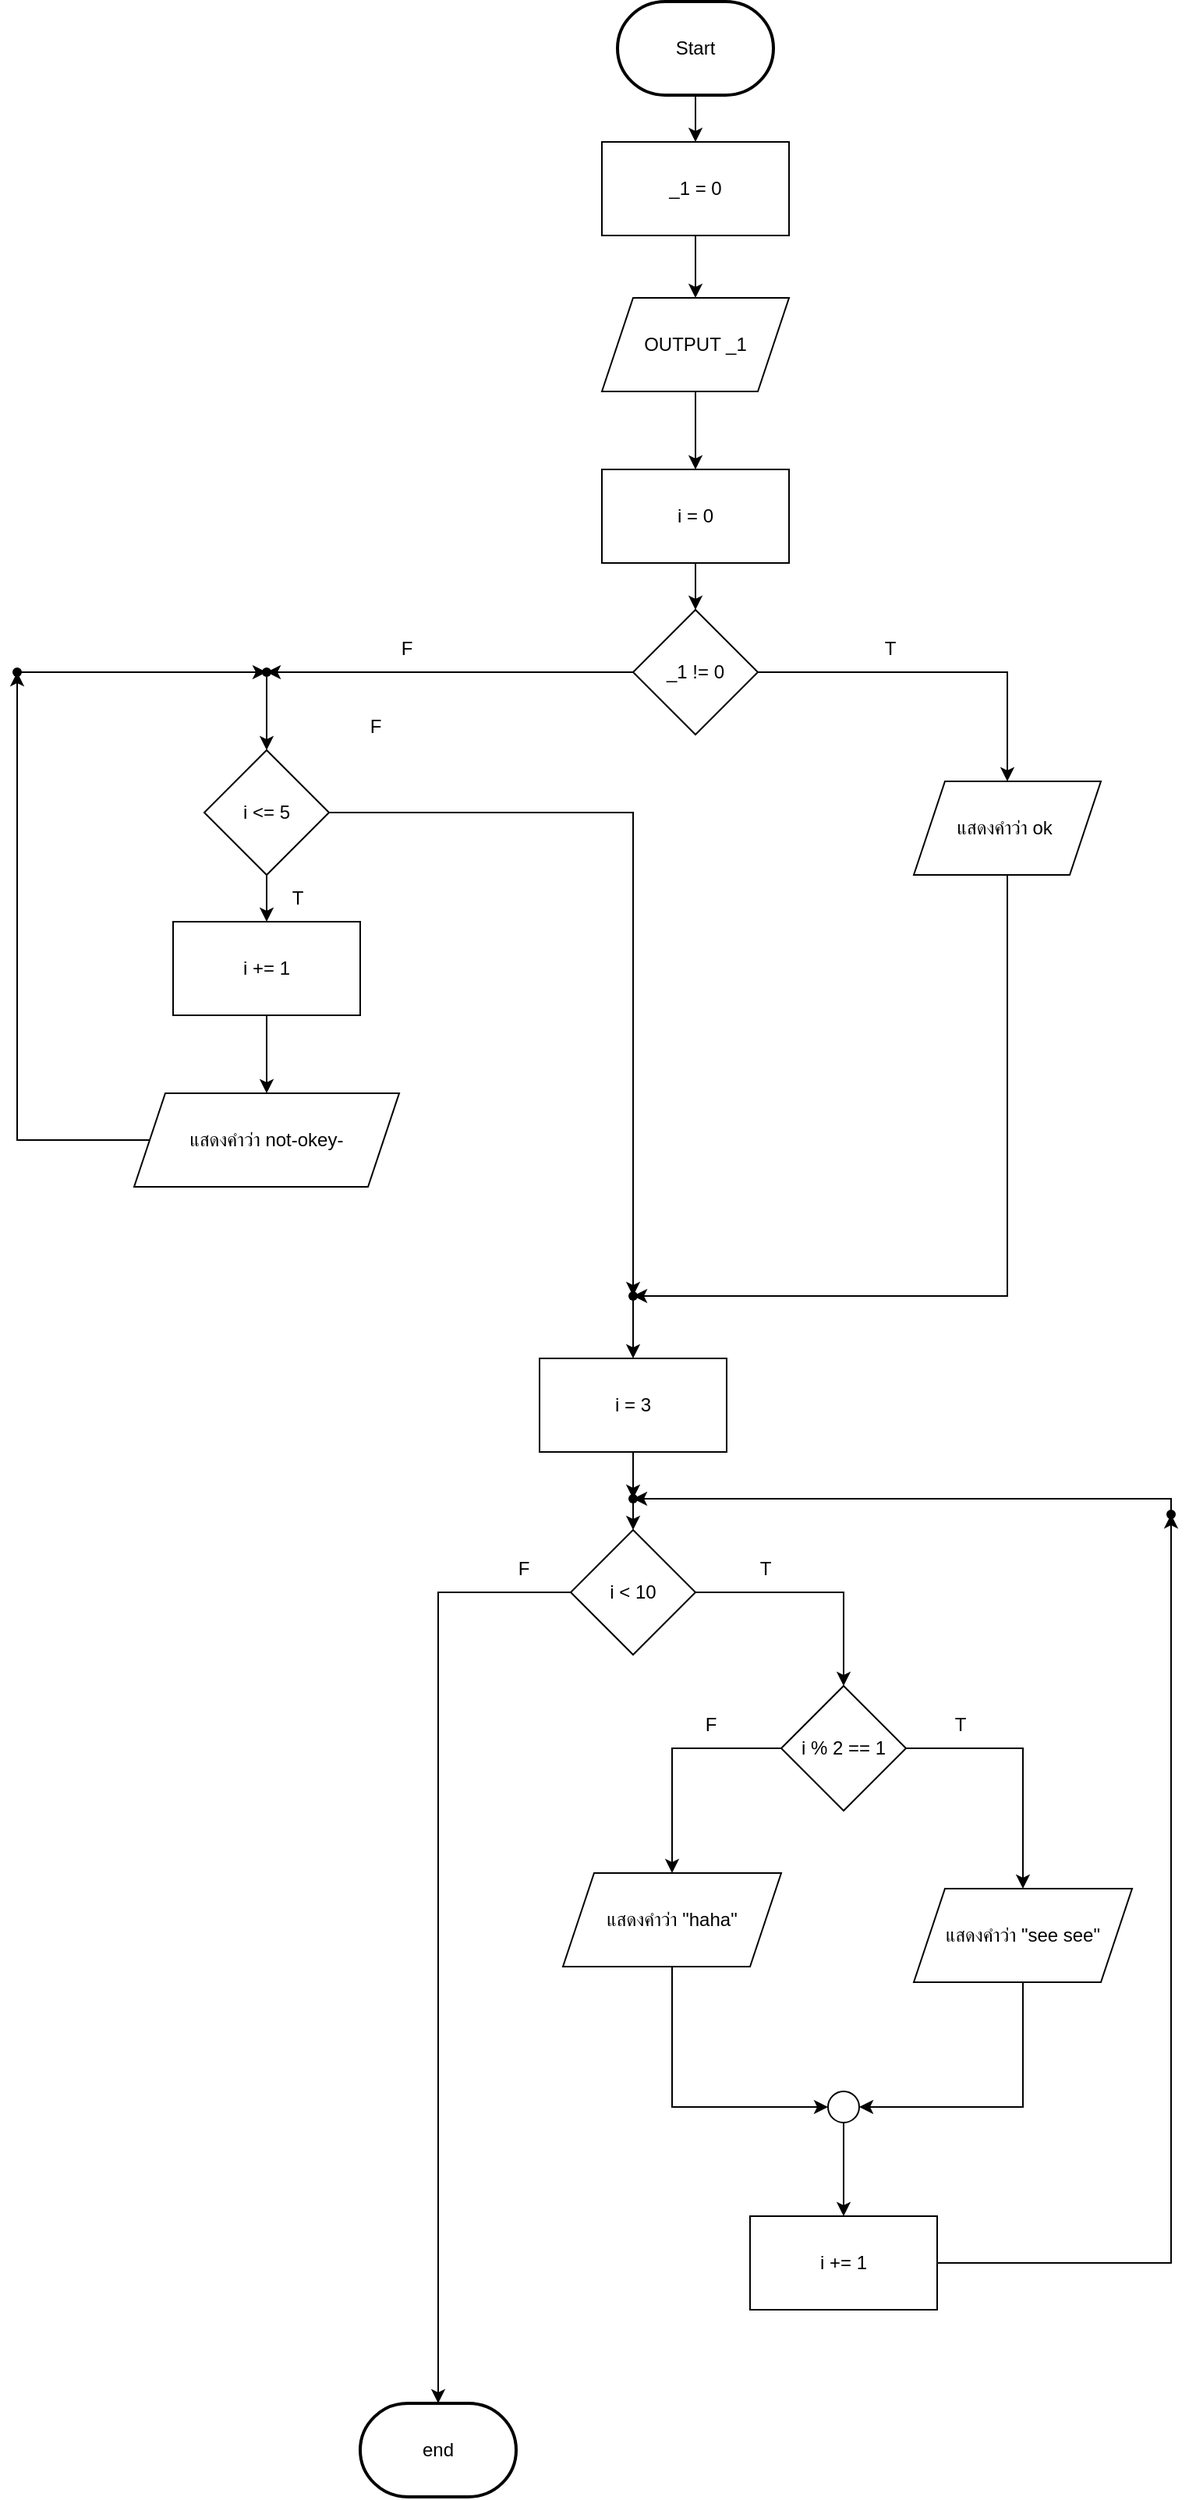 <mxfile version="25.0.3">
  <diagram name="Page-1" id="g0TdiEQQ-I0ZbHxxmb38">
    <mxGraphModel dx="1861" dy="446" grid="1" gridSize="10" guides="1" tooltips="1" connect="1" arrows="1" fold="1" page="1" pageScale="1" pageWidth="827" pageHeight="1169" math="0" shadow="0">
      <root>
        <mxCell id="0" />
        <mxCell id="1" parent="0" />
        <mxCell id="3fqNXI4acdKeaL4x9k08-18" value="" style="edgeStyle=orthogonalEdgeStyle;rounded=0;orthogonalLoop=1;jettySize=auto;html=1;" edge="1" parent="1" source="3fqNXI4acdKeaL4x9k08-19" target="3fqNXI4acdKeaL4x9k08-22">
          <mxGeometry relative="1" as="geometry" />
        </mxCell>
        <mxCell id="3fqNXI4acdKeaL4x9k08-19" value="Start" style="strokeWidth=2;html=1;shape=mxgraph.flowchart.terminator;whiteSpace=wrap;" vertex="1" parent="1">
          <mxGeometry x="385" y="30" width="100" height="60" as="geometry" />
        </mxCell>
        <mxCell id="3fqNXI4acdKeaL4x9k08-20" value="end" style="strokeWidth=2;html=1;shape=mxgraph.flowchart.terminator;whiteSpace=wrap;" vertex="1" parent="1">
          <mxGeometry x="220" y="1570" width="100" height="60" as="geometry" />
        </mxCell>
        <mxCell id="3fqNXI4acdKeaL4x9k08-21" style="edgeStyle=orthogonalEdgeStyle;rounded=0;orthogonalLoop=1;jettySize=auto;html=1;" edge="1" parent="1" source="3fqNXI4acdKeaL4x9k08-22" target="3fqNXI4acdKeaL4x9k08-24">
          <mxGeometry relative="1" as="geometry" />
        </mxCell>
        <mxCell id="3fqNXI4acdKeaL4x9k08-22" value="_1 = 0" style="rounded=0;whiteSpace=wrap;html=1;" vertex="1" parent="1">
          <mxGeometry x="375" y="120" width="120" height="60" as="geometry" />
        </mxCell>
        <mxCell id="3fqNXI4acdKeaL4x9k08-23" style="edgeStyle=orthogonalEdgeStyle;rounded=0;orthogonalLoop=1;jettySize=auto;html=1;entryX=0.5;entryY=0;entryDx=0;entryDy=0;" edge="1" parent="1" source="3fqNXI4acdKeaL4x9k08-24" target="3fqNXI4acdKeaL4x9k08-37">
          <mxGeometry relative="1" as="geometry" />
        </mxCell>
        <mxCell id="3fqNXI4acdKeaL4x9k08-24" value="OUTPUT _1" style="shape=parallelogram;perimeter=parallelogramPerimeter;whiteSpace=wrap;html=1;fixedSize=1;" vertex="1" parent="1">
          <mxGeometry x="375" y="220" width="120" height="60" as="geometry" />
        </mxCell>
        <mxCell id="3fqNXI4acdKeaL4x9k08-25" style="edgeStyle=orthogonalEdgeStyle;rounded=0;orthogonalLoop=1;jettySize=auto;html=1;" edge="1" parent="1" source="3fqNXI4acdKeaL4x9k08-26" target="3fqNXI4acdKeaL4x9k08-48">
          <mxGeometry relative="1" as="geometry" />
        </mxCell>
        <mxCell id="3fqNXI4acdKeaL4x9k08-26" value="_1 != 0" style="rhombus;whiteSpace=wrap;html=1;" vertex="1" parent="1">
          <mxGeometry x="395" y="420" width="80" height="80" as="geometry" />
        </mxCell>
        <mxCell id="3fqNXI4acdKeaL4x9k08-28" style="edgeStyle=orthogonalEdgeStyle;rounded=0;orthogonalLoop=1;jettySize=auto;html=1;" edge="1" parent="1" source="3fqNXI4acdKeaL4x9k08-29" target="3fqNXI4acdKeaL4x9k08-64">
          <mxGeometry relative="1" as="geometry" />
        </mxCell>
        <mxCell id="3fqNXI4acdKeaL4x9k08-66" value="" style="edgeStyle=orthogonalEdgeStyle;rounded=0;orthogonalLoop=1;jettySize=auto;html=1;" edge="1" parent="1" source="3fqNXI4acdKeaL4x9k08-29" target="3fqNXI4acdKeaL4x9k08-65">
          <mxGeometry relative="1" as="geometry" />
        </mxCell>
        <mxCell id="3fqNXI4acdKeaL4x9k08-29" value="i &amp;lt;= 5" style="rhombus;whiteSpace=wrap;html=1;" vertex="1" parent="1">
          <mxGeometry x="120" y="510" width="80" height="80" as="geometry" />
        </mxCell>
        <mxCell id="3fqNXI4acdKeaL4x9k08-30" value="" style="endArrow=classic;html=1;rounded=0;entryX=0.5;entryY=0;entryDx=0;entryDy=0;exitDx=0;exitDy=0;" edge="1" parent="1" source="3fqNXI4acdKeaL4x9k08-70" target="3fqNXI4acdKeaL4x9k08-29">
          <mxGeometry width="50" height="50" relative="1" as="geometry">
            <mxPoint x="275" y="510" as="sourcePoint" />
            <mxPoint x="325" y="460" as="targetPoint" />
            <Array as="points">
              <mxPoint x="160" y="460" />
            </Array>
          </mxGeometry>
        </mxCell>
        <mxCell id="3fqNXI4acdKeaL4x9k08-31" style="edgeStyle=orthogonalEdgeStyle;rounded=0;orthogonalLoop=1;jettySize=auto;html=1;" edge="1" parent="1" source="3fqNXI4acdKeaL4x9k08-65" target="3fqNXI4acdKeaL4x9k08-39">
          <mxGeometry relative="1" as="geometry">
            <mxPoint x="395" y="860" as="sourcePoint" />
          </mxGeometry>
        </mxCell>
        <mxCell id="3fqNXI4acdKeaL4x9k08-33" value="" style="endArrow=classic;html=1;rounded=0;exitX=0.5;exitY=1;exitDx=0;exitDy=0;entryX=0.8;entryY=0.6;entryDx=0;entryDy=0;entryPerimeter=0;" edge="1" parent="1" source="3fqNXI4acdKeaL4x9k08-48" target="3fqNXI4acdKeaL4x9k08-65">
          <mxGeometry width="50" height="50" relative="1" as="geometry">
            <mxPoint x="635" y="580" as="sourcePoint" />
            <mxPoint x="405" y="850" as="targetPoint" />
            <Array as="points">
              <mxPoint x="635" y="860" />
            </Array>
          </mxGeometry>
        </mxCell>
        <mxCell id="3fqNXI4acdKeaL4x9k08-69" value="" style="edgeStyle=orthogonalEdgeStyle;rounded=0;orthogonalLoop=1;jettySize=auto;html=1;" edge="1" parent="1" source="3fqNXI4acdKeaL4x9k08-35" target="3fqNXI4acdKeaL4x9k08-68">
          <mxGeometry relative="1" as="geometry" />
        </mxCell>
        <mxCell id="3fqNXI4acdKeaL4x9k08-35" value="แสดงคำว่า not-okey-" style="shape=parallelogram;perimeter=parallelogramPerimeter;whiteSpace=wrap;html=1;fixedSize=1;" vertex="1" parent="1">
          <mxGeometry x="75" y="730" width="170" height="60" as="geometry" />
        </mxCell>
        <mxCell id="3fqNXI4acdKeaL4x9k08-36" style="edgeStyle=orthogonalEdgeStyle;rounded=0;orthogonalLoop=1;jettySize=auto;html=1;" edge="1" parent="1" source="3fqNXI4acdKeaL4x9k08-37" target="3fqNXI4acdKeaL4x9k08-26">
          <mxGeometry relative="1" as="geometry" />
        </mxCell>
        <mxCell id="3fqNXI4acdKeaL4x9k08-37" value="i = 0" style="rounded=0;whiteSpace=wrap;html=1;" vertex="1" parent="1">
          <mxGeometry x="375" y="330" width="120" height="60" as="geometry" />
        </mxCell>
        <mxCell id="3fqNXI4acdKeaL4x9k08-38" style="edgeStyle=orthogonalEdgeStyle;rounded=0;orthogonalLoop=1;jettySize=auto;html=1;entryX=0.5;entryY=0;entryDx=0;entryDy=0;" edge="1" parent="1" source="3fqNXI4acdKeaL4x9k08-75" target="3fqNXI4acdKeaL4x9k08-42">
          <mxGeometry relative="1" as="geometry" />
        </mxCell>
        <mxCell id="3fqNXI4acdKeaL4x9k08-39" value="i = 3" style="rounded=0;whiteSpace=wrap;html=1;" vertex="1" parent="1">
          <mxGeometry x="335" y="900" width="120" height="60" as="geometry" />
        </mxCell>
        <mxCell id="3fqNXI4acdKeaL4x9k08-40" style="edgeStyle=orthogonalEdgeStyle;rounded=0;orthogonalLoop=1;jettySize=auto;html=1;entryX=0.5;entryY=0;entryDx=0;entryDy=0;" edge="1" parent="1" source="3fqNXI4acdKeaL4x9k08-42" target="3fqNXI4acdKeaL4x9k08-45">
          <mxGeometry relative="1" as="geometry" />
        </mxCell>
        <mxCell id="3fqNXI4acdKeaL4x9k08-41" style="edgeStyle=orthogonalEdgeStyle;rounded=0;orthogonalLoop=1;jettySize=auto;html=1;entryX=0.5;entryY=0;entryDx=0;entryDy=0;entryPerimeter=0;" edge="1" parent="1" source="3fqNXI4acdKeaL4x9k08-42" target="3fqNXI4acdKeaL4x9k08-20">
          <mxGeometry relative="1" as="geometry">
            <Array as="points">
              <mxPoint x="270" y="1050" />
              <mxPoint x="270" y="1570" />
            </Array>
          </mxGeometry>
        </mxCell>
        <mxCell id="3fqNXI4acdKeaL4x9k08-42" value="i &amp;lt; 10" style="rhombus;whiteSpace=wrap;html=1;" vertex="1" parent="1">
          <mxGeometry x="355" y="1010" width="80" height="80" as="geometry" />
        </mxCell>
        <mxCell id="3fqNXI4acdKeaL4x9k08-43" style="edgeStyle=orthogonalEdgeStyle;rounded=0;orthogonalLoop=1;jettySize=auto;html=1;entryX=0.5;entryY=0;entryDx=0;entryDy=0;" edge="1" parent="1" source="3fqNXI4acdKeaL4x9k08-45" target="3fqNXI4acdKeaL4x9k08-47">
          <mxGeometry relative="1" as="geometry" />
        </mxCell>
        <mxCell id="3fqNXI4acdKeaL4x9k08-44" style="edgeStyle=orthogonalEdgeStyle;rounded=0;orthogonalLoop=1;jettySize=auto;html=1;entryX=0.5;entryY=0;entryDx=0;entryDy=0;exitX=0;exitY=0.5;exitDx=0;exitDy=0;" edge="1" parent="1" source="3fqNXI4acdKeaL4x9k08-45" target="3fqNXI4acdKeaL4x9k08-50">
          <mxGeometry relative="1" as="geometry" />
        </mxCell>
        <mxCell id="3fqNXI4acdKeaL4x9k08-45" value="i % 2 == 1" style="rhombus;whiteSpace=wrap;html=1;" vertex="1" parent="1">
          <mxGeometry x="490" y="1110" width="80" height="80" as="geometry" />
        </mxCell>
        <mxCell id="3fqNXI4acdKeaL4x9k08-46" style="edgeStyle=orthogonalEdgeStyle;rounded=0;orthogonalLoop=1;jettySize=auto;html=1;entryX=1;entryY=0.5;entryDx=0;entryDy=0;exitX=0.5;exitY=1;exitDx=0;exitDy=0;" edge="1" parent="1" source="3fqNXI4acdKeaL4x9k08-47" target="3fqNXI4acdKeaL4x9k08-52">
          <mxGeometry relative="1" as="geometry" />
        </mxCell>
        <mxCell id="3fqNXI4acdKeaL4x9k08-47" value="แสดงคำว่า &quot;see see&quot;" style="shape=parallelogram;perimeter=parallelogramPerimeter;whiteSpace=wrap;html=1;fixedSize=1;" vertex="1" parent="1">
          <mxGeometry x="575" y="1240" width="140" height="60" as="geometry" />
        </mxCell>
        <mxCell id="3fqNXI4acdKeaL4x9k08-48" value="แสดงคำว่า ok&amp;nbsp;" style="shape=parallelogram;perimeter=parallelogramPerimeter;whiteSpace=wrap;html=1;fixedSize=1;" vertex="1" parent="1">
          <mxGeometry x="575" y="530" width="120" height="60" as="geometry" />
        </mxCell>
        <mxCell id="3fqNXI4acdKeaL4x9k08-49" style="edgeStyle=orthogonalEdgeStyle;rounded=0;orthogonalLoop=1;jettySize=auto;html=1;entryX=0;entryY=0.5;entryDx=0;entryDy=0;exitX=0.5;exitY=1;exitDx=0;exitDy=0;" edge="1" parent="1" source="3fqNXI4acdKeaL4x9k08-50" target="3fqNXI4acdKeaL4x9k08-52">
          <mxGeometry relative="1" as="geometry" />
        </mxCell>
        <mxCell id="3fqNXI4acdKeaL4x9k08-50" value="แสดงคำว่า &quot;haha&quot;" style="shape=parallelogram;perimeter=parallelogramPerimeter;whiteSpace=wrap;html=1;fixedSize=1;" vertex="1" parent="1">
          <mxGeometry x="350" y="1230" width="140" height="60" as="geometry" />
        </mxCell>
        <mxCell id="3fqNXI4acdKeaL4x9k08-51" style="edgeStyle=orthogonalEdgeStyle;rounded=0;orthogonalLoop=1;jettySize=auto;html=1;entryX=0.5;entryY=0;entryDx=0;entryDy=0;" edge="1" parent="1" source="3fqNXI4acdKeaL4x9k08-52" target="3fqNXI4acdKeaL4x9k08-54">
          <mxGeometry relative="1" as="geometry" />
        </mxCell>
        <mxCell id="3fqNXI4acdKeaL4x9k08-52" value="" style="ellipse;whiteSpace=wrap;html=1;aspect=fixed;" vertex="1" parent="1">
          <mxGeometry x="520" y="1370" width="20" height="20" as="geometry" />
        </mxCell>
        <mxCell id="3fqNXI4acdKeaL4x9k08-74" value="" style="edgeStyle=orthogonalEdgeStyle;rounded=0;orthogonalLoop=1;jettySize=auto;html=1;" edge="1" parent="1" source="3fqNXI4acdKeaL4x9k08-54" target="3fqNXI4acdKeaL4x9k08-73">
          <mxGeometry relative="1" as="geometry" />
        </mxCell>
        <mxCell id="3fqNXI4acdKeaL4x9k08-54" value="i += 1" style="rounded=0;whiteSpace=wrap;html=1;" vertex="1" parent="1">
          <mxGeometry x="470" y="1450" width="120" height="60" as="geometry" />
        </mxCell>
        <mxCell id="3fqNXI4acdKeaL4x9k08-55" value="F" style="text;html=1;strokeColor=none;fillColor=none;align=center;verticalAlign=middle;whiteSpace=wrap;rounded=0;" vertex="1" parent="1">
          <mxGeometry x="200" y="480" width="60" height="30" as="geometry" />
        </mxCell>
        <mxCell id="3fqNXI4acdKeaL4x9k08-56" value="T" style="text;html=1;strokeColor=none;fillColor=none;align=center;verticalAlign=middle;whiteSpace=wrap;rounded=0;" vertex="1" parent="1">
          <mxGeometry x="150" y="590" width="60" height="30" as="geometry" />
        </mxCell>
        <mxCell id="3fqNXI4acdKeaL4x9k08-57" value="T" style="text;html=1;strokeColor=none;fillColor=none;align=center;verticalAlign=middle;whiteSpace=wrap;rounded=0;" vertex="1" parent="1">
          <mxGeometry x="530" y="430" width="60" height="30" as="geometry" />
        </mxCell>
        <mxCell id="3fqNXI4acdKeaL4x9k08-58" value="F" style="text;html=1;strokeColor=none;fillColor=none;align=center;verticalAlign=middle;whiteSpace=wrap;rounded=0;" vertex="1" parent="1">
          <mxGeometry x="220" y="430" width="60" height="30" as="geometry" />
        </mxCell>
        <mxCell id="3fqNXI4acdKeaL4x9k08-59" value="T" style="text;html=1;strokeColor=none;fillColor=none;align=center;verticalAlign=middle;whiteSpace=wrap;rounded=0;" vertex="1" parent="1">
          <mxGeometry x="575" y="1120" width="60" height="30" as="geometry" />
        </mxCell>
        <mxCell id="3fqNXI4acdKeaL4x9k08-60" value="F" style="text;html=1;strokeColor=none;fillColor=none;align=center;verticalAlign=middle;whiteSpace=wrap;rounded=0;" vertex="1" parent="1">
          <mxGeometry x="415" y="1120" width="60" height="30" as="geometry" />
        </mxCell>
        <mxCell id="3fqNXI4acdKeaL4x9k08-61" value="T" style="text;html=1;strokeColor=none;fillColor=none;align=center;verticalAlign=middle;whiteSpace=wrap;rounded=0;" vertex="1" parent="1">
          <mxGeometry x="450" y="1020" width="60" height="30" as="geometry" />
        </mxCell>
        <mxCell id="3fqNXI4acdKeaL4x9k08-62" value="F" style="text;html=1;strokeColor=none;fillColor=none;align=center;verticalAlign=middle;whiteSpace=wrap;rounded=0;" vertex="1" parent="1">
          <mxGeometry x="295" y="1020" width="60" height="30" as="geometry" />
        </mxCell>
        <mxCell id="3fqNXI4acdKeaL4x9k08-63" style="edgeStyle=orthogonalEdgeStyle;rounded=0;orthogonalLoop=1;jettySize=auto;html=1;" edge="1" parent="1" source="3fqNXI4acdKeaL4x9k08-64" target="3fqNXI4acdKeaL4x9k08-35">
          <mxGeometry relative="1" as="geometry" />
        </mxCell>
        <mxCell id="3fqNXI4acdKeaL4x9k08-64" value="i += 1" style="rounded=0;whiteSpace=wrap;html=1;" vertex="1" parent="1">
          <mxGeometry x="100" y="620" width="120" height="60" as="geometry" />
        </mxCell>
        <mxCell id="3fqNXI4acdKeaL4x9k08-67" value="" style="edgeStyle=orthogonalEdgeStyle;rounded=0;orthogonalLoop=1;jettySize=auto;html=1;" edge="1" parent="1" target="3fqNXI4acdKeaL4x9k08-65">
          <mxGeometry relative="1" as="geometry">
            <mxPoint x="395" y="860" as="sourcePoint" />
            <mxPoint x="395" y="900" as="targetPoint" />
          </mxGeometry>
        </mxCell>
        <mxCell id="3fqNXI4acdKeaL4x9k08-65" value="" style="shape=waypoint;sketch=0;size=6;pointerEvents=1;points=[];fillColor=default;resizable=0;rotatable=0;perimeter=centerPerimeter;snapToPoint=1;" vertex="1" parent="1">
          <mxGeometry x="385" y="850" width="20" height="20" as="geometry" />
        </mxCell>
        <mxCell id="3fqNXI4acdKeaL4x9k08-71" value="" style="edgeStyle=orthogonalEdgeStyle;rounded=0;orthogonalLoop=1;jettySize=auto;html=1;" edge="1" parent="1" source="3fqNXI4acdKeaL4x9k08-68" target="3fqNXI4acdKeaL4x9k08-70">
          <mxGeometry relative="1" as="geometry" />
        </mxCell>
        <mxCell id="3fqNXI4acdKeaL4x9k08-68" value="" style="shape=waypoint;sketch=0;size=6;pointerEvents=1;points=[];fillColor=default;resizable=0;rotatable=0;perimeter=centerPerimeter;snapToPoint=1;" vertex="1" parent="1">
          <mxGeometry x="-10" y="450" width="20" height="20" as="geometry" />
        </mxCell>
        <mxCell id="3fqNXI4acdKeaL4x9k08-72" value="" style="endArrow=classic;html=1;rounded=0;entryDx=0;entryDy=0;exitX=0;exitY=0.5;exitDx=0;exitDy=0;" edge="1" parent="1" source="3fqNXI4acdKeaL4x9k08-26" target="3fqNXI4acdKeaL4x9k08-70">
          <mxGeometry width="50" height="50" relative="1" as="geometry">
            <mxPoint x="395" y="460" as="sourcePoint" />
            <mxPoint x="160" y="510" as="targetPoint" />
            <Array as="points" />
          </mxGeometry>
        </mxCell>
        <mxCell id="3fqNXI4acdKeaL4x9k08-70" value="" style="shape=waypoint;sketch=0;size=6;pointerEvents=1;points=[];fillColor=default;resizable=0;rotatable=0;perimeter=centerPerimeter;snapToPoint=1;" vertex="1" parent="1">
          <mxGeometry x="150" y="450" width="20" height="20" as="geometry" />
        </mxCell>
        <mxCell id="3fqNXI4acdKeaL4x9k08-76" value="" style="edgeStyle=orthogonalEdgeStyle;rounded=0;orthogonalLoop=1;jettySize=auto;html=1;" edge="1" parent="1" source="3fqNXI4acdKeaL4x9k08-73" target="3fqNXI4acdKeaL4x9k08-75">
          <mxGeometry relative="1" as="geometry">
            <Array as="points">
              <mxPoint x="740" y="990" />
            </Array>
          </mxGeometry>
        </mxCell>
        <mxCell id="3fqNXI4acdKeaL4x9k08-73" value="" style="shape=waypoint;sketch=0;size=6;pointerEvents=1;points=[];fillColor=default;resizable=0;rotatable=0;perimeter=centerPerimeter;snapToPoint=1;rounded=0;" vertex="1" parent="1">
          <mxGeometry x="730" y="990" width="20" height="20" as="geometry" />
        </mxCell>
        <mxCell id="3fqNXI4acdKeaL4x9k08-77" value="" style="edgeStyle=orthogonalEdgeStyle;rounded=0;orthogonalLoop=1;jettySize=auto;html=1;entryDx=0;entryDy=0;" edge="1" parent="1" source="3fqNXI4acdKeaL4x9k08-39" target="3fqNXI4acdKeaL4x9k08-75">
          <mxGeometry relative="1" as="geometry">
            <mxPoint x="395" y="960" as="sourcePoint" />
            <mxPoint x="395" y="1010" as="targetPoint" />
          </mxGeometry>
        </mxCell>
        <mxCell id="3fqNXI4acdKeaL4x9k08-75" value="" style="shape=waypoint;sketch=0;size=6;pointerEvents=1;points=[];fillColor=default;resizable=0;rotatable=0;perimeter=centerPerimeter;snapToPoint=1;rounded=0;" vertex="1" parent="1">
          <mxGeometry x="385" y="980" width="20" height="20" as="geometry" />
        </mxCell>
      </root>
    </mxGraphModel>
  </diagram>
</mxfile>
